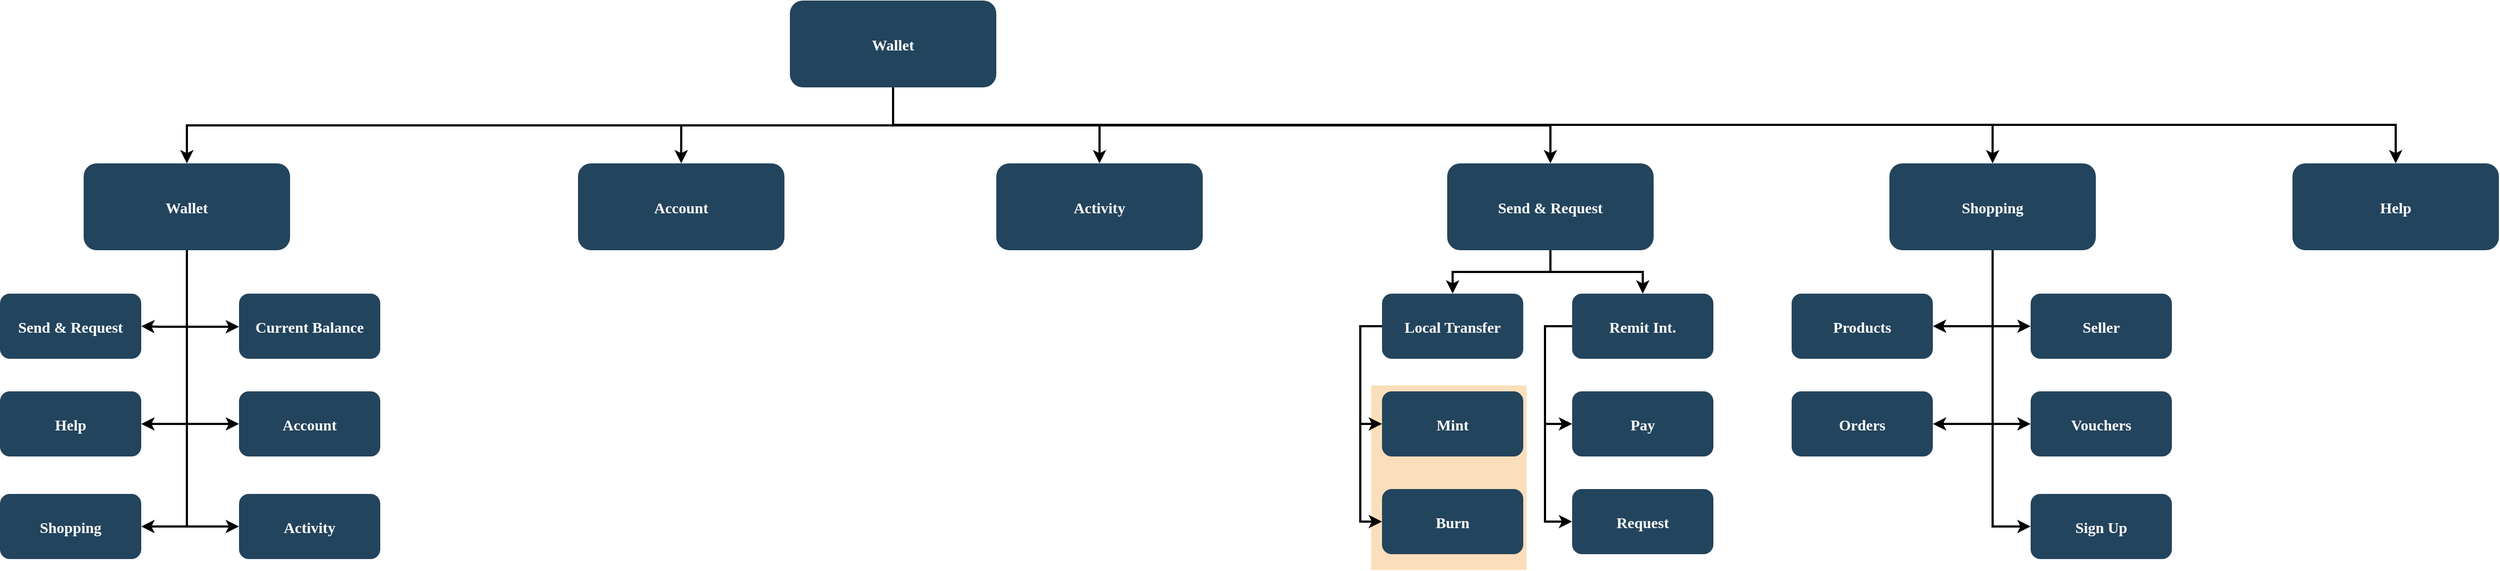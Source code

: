 <mxfile version="24.0.2" type="device">
  <diagram name="Page-1" id="2c0d36ab-eaac-3732-788b-9136903baeff">
    <mxGraphModel dx="1909" dy="1107" grid="1" gridSize="10" guides="1" tooltips="1" connect="1" arrows="1" fold="1" page="1" pageScale="1.5" pageWidth="1169" pageHeight="827" background="none" math="0" shadow="0">
      <root>
        <mxCell id="0" />
        <mxCell id="1" parent="0" />
        <mxCell id="121" value="" style="fillColor=#F2931E;strokeColor=none;opacity=30;" parent="1" vertex="1">
          <mxGeometry x="1292" y="540" width="143" height="170" as="geometry" />
        </mxCell>
        <mxCell id="F9kfvEHl7x21a3fqo9Ei-128" style="edgeStyle=orthogonalEdgeStyle;rounded=0;orthogonalLoop=1;jettySize=auto;html=1;entryX=0.5;entryY=0;entryDx=0;entryDy=0;strokeWidth=2;" parent="1" source="2" target="10" edge="1">
          <mxGeometry relative="1" as="geometry" />
        </mxCell>
        <mxCell id="F9kfvEHl7x21a3fqo9Ei-144" style="edgeStyle=orthogonalEdgeStyle;rounded=0;orthogonalLoop=1;jettySize=auto;html=1;strokeWidth=2;" parent="1" source="2" target="F9kfvEHl7x21a3fqo9Ei-132" edge="1">
          <mxGeometry relative="1" as="geometry">
            <Array as="points">
              <mxPoint x="852" y="300" />
              <mxPoint x="1864" y="300" />
            </Array>
          </mxGeometry>
        </mxCell>
        <mxCell id="F9kfvEHl7x21a3fqo9Ei-146" style="edgeStyle=orthogonalEdgeStyle;rounded=0;orthogonalLoop=1;jettySize=auto;html=1;strokeWidth=2;" parent="1" source="2" target="F9kfvEHl7x21a3fqo9Ei-145" edge="1">
          <mxGeometry relative="1" as="geometry">
            <Array as="points">
              <mxPoint x="852" y="300" />
              <mxPoint x="2235" y="300" />
            </Array>
          </mxGeometry>
        </mxCell>
        <mxCell id="2" value="Wallet" style="rounded=1;fillColor=#23445D;gradientColor=none;strokeColor=none;fontColor=#FFFFFF;fontStyle=1;fontFamily=Tahoma;fontSize=14" parent="1" vertex="1">
          <mxGeometry x="757" y="185.5" width="190" height="80" as="geometry" />
        </mxCell>
        <mxCell id="4" value="Send &amp; Request" style="rounded=1;fillColor=#23445D;gradientColor=none;strokeColor=none;fontColor=#FFFFFF;fontStyle=1;fontFamily=Tahoma;fontSize=14" parent="1" vertex="1">
          <mxGeometry x="1362.0" y="335.5" width="190" height="80" as="geometry" />
        </mxCell>
        <mxCell id="9" value="" style="edgeStyle=elbowEdgeStyle;elbow=vertical;strokeWidth=2;rounded=0" parent="1" source="2" target="4" edge="1">
          <mxGeometry x="337" y="215.5" width="100" height="100" as="geometry">
            <mxPoint x="337" y="315.5" as="sourcePoint" />
            <mxPoint x="437" y="215.5" as="targetPoint" />
          </mxGeometry>
        </mxCell>
        <mxCell id="10" value="Activity" style="rounded=1;fillColor=#23445D;gradientColor=none;strokeColor=none;fontColor=#FFFFFF;fontStyle=1;fontFamily=Tahoma;fontSize=14" parent="1" vertex="1">
          <mxGeometry x="947" y="335.5" width="190" height="80" as="geometry" />
        </mxCell>
        <mxCell id="12" value="Account" style="rounded=1;fillColor=#23445D;gradientColor=none;strokeColor=none;fontColor=#FFFFFF;fontStyle=1;fontFamily=Tahoma;fontSize=14" parent="1" vertex="1">
          <mxGeometry x="562.0" y="335.5" width="190" height="80" as="geometry" />
        </mxCell>
        <mxCell id="F9kfvEHl7x21a3fqo9Ei-124" style="edgeStyle=orthogonalEdgeStyle;rounded=0;orthogonalLoop=1;jettySize=auto;html=1;entryX=1;entryY=0.5;entryDx=0;entryDy=0;strokeWidth=2;" parent="1" source="13" target="15" edge="1">
          <mxGeometry relative="1" as="geometry">
            <Array as="points">
              <mxPoint x="202" y="486" />
              <mxPoint x="177" y="486" />
            </Array>
          </mxGeometry>
        </mxCell>
        <mxCell id="F9kfvEHl7x21a3fqo9Ei-127" style="edgeStyle=orthogonalEdgeStyle;rounded=0;orthogonalLoop=1;jettySize=auto;html=1;strokeWidth=2;" parent="1" source="13" target="14" edge="1">
          <mxGeometry relative="1" as="geometry">
            <Array as="points">
              <mxPoint x="202" y="486" />
            </Array>
          </mxGeometry>
        </mxCell>
        <mxCell id="13" value="Wallet" style="rounded=1;fillColor=#23445D;gradientColor=none;strokeColor=none;fontColor=#FFFFFF;fontStyle=1;fontFamily=Tahoma;fontSize=14" parent="1" vertex="1">
          <mxGeometry x="107" y="335.5" width="190" height="80" as="geometry" />
        </mxCell>
        <mxCell id="14" value="Current Balance" style="rounded=1;fillColor=#23445D;gradientColor=none;strokeColor=none;fontColor=#FFFFFF;fontStyle=1;fontFamily=Tahoma;fontSize=14" parent="1" vertex="1">
          <mxGeometry x="250" y="455.5" width="130" height="60" as="geometry" />
        </mxCell>
        <mxCell id="15" value="Send &amp; Request" style="rounded=1;fillColor=#23445D;gradientColor=none;strokeColor=none;fontColor=#FFFFFF;fontStyle=1;fontFamily=Tahoma;fontSize=14" parent="1" vertex="1">
          <mxGeometry x="30" y="455.5" width="130" height="60" as="geometry" />
        </mxCell>
        <mxCell id="16" value="Account" style="rounded=1;fillColor=#23445D;gradientColor=none;strokeColor=none;fontColor=#FFFFFF;fontStyle=1;fontFamily=Tahoma;fontSize=14" parent="1" vertex="1">
          <mxGeometry x="250" y="545.5" width="130" height="60" as="geometry" />
        </mxCell>
        <mxCell id="17" value="Activity" style="rounded=1;fillColor=#23445D;gradientColor=none;strokeColor=none;fontColor=#FFFFFF;fontStyle=1;fontFamily=Tahoma;fontSize=14" parent="1" vertex="1">
          <mxGeometry x="250" y="640" width="130" height="60" as="geometry" />
        </mxCell>
        <mxCell id="18" value="Shopping" style="rounded=1;fillColor=#23445D;gradientColor=none;strokeColor=none;fontColor=#FFFFFF;fontStyle=1;fontFamily=Tahoma;fontSize=14" parent="1" vertex="1">
          <mxGeometry x="30" y="640" width="130" height="60" as="geometry" />
        </mxCell>
        <mxCell id="19" value="Help" style="rounded=1;fillColor=#23445D;gradientColor=none;strokeColor=none;fontColor=#FFFFFF;fontStyle=1;fontFamily=Tahoma;fontSize=14" parent="1" vertex="1">
          <mxGeometry x="30" y="545.5" width="130" height="60" as="geometry" />
        </mxCell>
        <mxCell id="44" value="Local Transfer" style="rounded=1;fillColor=#23445D;gradientColor=none;strokeColor=none;fontColor=#FFFFFF;fontStyle=1;fontFamily=Tahoma;fontSize=14" parent="1" vertex="1">
          <mxGeometry x="1302" y="455.5" width="130" height="60" as="geometry" />
        </mxCell>
        <mxCell id="45" value="Mint" style="rounded=1;fillColor=#23445D;gradientColor=none;strokeColor=none;fontColor=#FFFFFF;fontStyle=1;fontFamily=Tahoma;fontSize=14" parent="1" vertex="1">
          <mxGeometry x="1302" y="545.5" width="130" height="60" as="geometry" />
        </mxCell>
        <mxCell id="46" value="Burn" style="rounded=1;fillColor=#23445D;gradientColor=none;strokeColor=none;fontColor=#FFFFFF;fontStyle=1;fontFamily=Tahoma;fontSize=14" parent="1" vertex="1">
          <mxGeometry x="1302" y="635.5" width="130" height="60" as="geometry" />
        </mxCell>
        <mxCell id="48" value="Remit Int." style="rounded=1;fillColor=#23445D;gradientColor=none;strokeColor=none;fontColor=#FFFFFF;fontStyle=1;fontFamily=Tahoma;fontSize=14" parent="1" vertex="1">
          <mxGeometry x="1477" y="455.5" width="130" height="60" as="geometry" />
        </mxCell>
        <mxCell id="49" value="Pay" style="rounded=1;fillColor=#23445D;gradientColor=none;strokeColor=none;fontColor=#FFFFFF;fontStyle=1;fontFamily=Tahoma;fontSize=14" parent="1" vertex="1">
          <mxGeometry x="1477" y="545.5" width="130" height="60" as="geometry" />
        </mxCell>
        <mxCell id="50" value="Request" style="rounded=1;fillColor=#23445D;gradientColor=none;strokeColor=none;fontColor=#FFFFFF;fontStyle=1;fontFamily=Tahoma;fontSize=14" parent="1" vertex="1">
          <mxGeometry x="1477" y="635.5" width="130" height="60" as="geometry" />
        </mxCell>
        <mxCell id="59" value="" style="edgeStyle=elbowEdgeStyle;elbow=vertical;strokeWidth=2;rounded=0" parent="1" source="2" target="12" edge="1">
          <mxGeometry x="347" y="225.5" width="100" height="100" as="geometry">
            <mxPoint x="862.0" y="275.5" as="sourcePoint" />
            <mxPoint x="1467.0" y="345.5" as="targetPoint" />
          </mxGeometry>
        </mxCell>
        <mxCell id="61" value="" style="edgeStyle=elbowEdgeStyle;elbow=vertical;strokeWidth=2;rounded=0" parent="1" source="2" target="13" edge="1">
          <mxGeometry x="-23" y="135.5" width="100" height="100" as="geometry">
            <mxPoint x="-23" y="235.5" as="sourcePoint" />
            <mxPoint x="77" y="135.5" as="targetPoint" />
          </mxGeometry>
        </mxCell>
        <mxCell id="64" value="" style="edgeStyle=elbowEdgeStyle;elbow=horizontal;strokeWidth=2;rounded=0" parent="1" source="13" target="16" edge="1">
          <mxGeometry x="-23" y="135.5" width="100" height="100" as="geometry">
            <mxPoint x="-23" y="235.5" as="sourcePoint" />
            <mxPoint x="77" y="135.5" as="targetPoint" />
            <Array as="points">
              <mxPoint x="202" y="435.5" />
            </Array>
          </mxGeometry>
        </mxCell>
        <mxCell id="65" value="" style="edgeStyle=elbowEdgeStyle;elbow=horizontal;strokeWidth=2;rounded=0" parent="1" source="13" target="17" edge="1">
          <mxGeometry x="-23" y="135.5" width="100" height="100" as="geometry">
            <mxPoint x="-23" y="235.5" as="sourcePoint" />
            <mxPoint x="77" y="135.5" as="targetPoint" />
            <Array as="points">
              <mxPoint x="202" y="475.5" />
            </Array>
          </mxGeometry>
        </mxCell>
        <mxCell id="66" value="" style="edgeStyle=elbowEdgeStyle;elbow=horizontal;strokeWidth=2;rounded=0" parent="1" source="13" target="18" edge="1">
          <mxGeometry x="-23" y="135.5" width="100" height="100" as="geometry">
            <mxPoint x="-23" y="235.5" as="sourcePoint" />
            <mxPoint x="77" y="135.5" as="targetPoint" />
            <Array as="points">
              <mxPoint x="202" y="525.5" />
            </Array>
          </mxGeometry>
        </mxCell>
        <mxCell id="67" value="" style="edgeStyle=elbowEdgeStyle;elbow=horizontal;strokeWidth=2;rounded=0" parent="1" source="13" target="19" edge="1">
          <mxGeometry x="-23" y="135.5" width="100" height="100" as="geometry">
            <mxPoint x="-23" y="235.5" as="sourcePoint" />
            <mxPoint x="77" y="135.5" as="targetPoint" />
            <Array as="points">
              <mxPoint x="202" y="575.5" />
            </Array>
          </mxGeometry>
        </mxCell>
        <mxCell id="84" value="" style="edgeStyle=elbowEdgeStyle;elbow=horizontal;strokeWidth=2;rounded=0;entryX=0;entryY=0.5;entryDx=0;entryDy=0;" parent="1" source="44" target="45" edge="1">
          <mxGeometry x="-23" y="135.5" width="100" height="100" as="geometry">
            <mxPoint x="62" y="235.5" as="sourcePoint" />
            <mxPoint x="162" y="135.5" as="targetPoint" />
            <Array as="points">
              <mxPoint x="1282" y="545.5" />
            </Array>
          </mxGeometry>
        </mxCell>
        <mxCell id="85" value="" style="edgeStyle=elbowEdgeStyle;elbow=horizontal;strokeWidth=2;rounded=0" parent="1" source="44" target="46" edge="1">
          <mxGeometry x="-23" y="135.5" width="100" height="100" as="geometry">
            <mxPoint x="62" y="235.5" as="sourcePoint" />
            <mxPoint x="162" y="135.5" as="targetPoint" />
            <Array as="points">
              <mxPoint x="1282" y="575.5" />
            </Array>
          </mxGeometry>
        </mxCell>
        <mxCell id="87" value="" style="edgeStyle=elbowEdgeStyle;elbow=horizontal;strokeWidth=2;rounded=0" parent="1" source="48" target="49" edge="1">
          <mxGeometry x="-23" y="135.5" width="100" height="100" as="geometry">
            <mxPoint x="62" y="235.5" as="sourcePoint" />
            <mxPoint x="162" y="135.5" as="targetPoint" />
            <Array as="points">
              <mxPoint x="1452" y="535.5" />
            </Array>
          </mxGeometry>
        </mxCell>
        <mxCell id="88" value="" style="edgeStyle=elbowEdgeStyle;elbow=horizontal;strokeWidth=2;rounded=0" parent="1" source="48" target="50" edge="1">
          <mxGeometry x="-23" y="135.5" width="100" height="100" as="geometry">
            <mxPoint x="62" y="235.5" as="sourcePoint" />
            <mxPoint x="162" y="135.5" as="targetPoint" />
            <Array as="points">
              <mxPoint x="1452" y="595.5" />
            </Array>
          </mxGeometry>
        </mxCell>
        <mxCell id="104" value="" style="edgeStyle=elbowEdgeStyle;elbow=vertical;strokeWidth=2;rounded=0" parent="1" source="4" target="48" edge="1">
          <mxGeometry x="-23" y="135.5" width="100" height="100" as="geometry">
            <mxPoint x="-23" y="235.5" as="sourcePoint" />
            <mxPoint x="77" y="135.5" as="targetPoint" />
          </mxGeometry>
        </mxCell>
        <mxCell id="105" value="" style="edgeStyle=elbowEdgeStyle;elbow=vertical;strokeWidth=2;rounded=0" parent="1" source="4" target="44" edge="1">
          <mxGeometry x="-23" y="135.5" width="100" height="100" as="geometry">
            <mxPoint x="-23" y="235.5" as="sourcePoint" />
            <mxPoint x="77" y="135.5" as="targetPoint" />
          </mxGeometry>
        </mxCell>
        <mxCell id="F9kfvEHl7x21a3fqo9Ei-139" style="edgeStyle=orthogonalEdgeStyle;rounded=0;orthogonalLoop=1;jettySize=auto;html=1;entryX=1;entryY=0.5;entryDx=0;entryDy=0;strokeWidth=2;" parent="1" source="F9kfvEHl7x21a3fqo9Ei-132" target="F9kfvEHl7x21a3fqo9Ei-134" edge="1">
          <mxGeometry relative="1" as="geometry" />
        </mxCell>
        <mxCell id="F9kfvEHl7x21a3fqo9Ei-140" style="edgeStyle=orthogonalEdgeStyle;rounded=0;orthogonalLoop=1;jettySize=auto;html=1;entryX=0;entryY=0.5;entryDx=0;entryDy=0;strokeWidth=2;" parent="1" source="F9kfvEHl7x21a3fqo9Ei-132" target="F9kfvEHl7x21a3fqo9Ei-133" edge="1">
          <mxGeometry relative="1" as="geometry" />
        </mxCell>
        <mxCell id="F9kfvEHl7x21a3fqo9Ei-141" style="edgeStyle=orthogonalEdgeStyle;rounded=0;orthogonalLoop=1;jettySize=auto;html=1;entryX=1;entryY=0.5;entryDx=0;entryDy=0;strokeWidth=2;" parent="1" source="F9kfvEHl7x21a3fqo9Ei-132" target="F9kfvEHl7x21a3fqo9Ei-138" edge="1">
          <mxGeometry relative="1" as="geometry" />
        </mxCell>
        <mxCell id="F9kfvEHl7x21a3fqo9Ei-142" style="edgeStyle=orthogonalEdgeStyle;rounded=0;orthogonalLoop=1;jettySize=auto;html=1;entryX=0;entryY=0.5;entryDx=0;entryDy=0;strokeWidth=2;" parent="1" source="F9kfvEHl7x21a3fqo9Ei-132" target="F9kfvEHl7x21a3fqo9Ei-135" edge="1">
          <mxGeometry relative="1" as="geometry" />
        </mxCell>
        <mxCell id="F9kfvEHl7x21a3fqo9Ei-143" style="edgeStyle=orthogonalEdgeStyle;rounded=0;orthogonalLoop=1;jettySize=auto;html=1;entryX=0;entryY=0.5;entryDx=0;entryDy=0;strokeWidth=2;" parent="1" source="F9kfvEHl7x21a3fqo9Ei-132" target="F9kfvEHl7x21a3fqo9Ei-136" edge="1">
          <mxGeometry relative="1" as="geometry" />
        </mxCell>
        <mxCell id="F9kfvEHl7x21a3fqo9Ei-132" value="Shopping" style="rounded=1;fillColor=#23445D;gradientColor=none;strokeColor=none;fontColor=#FFFFFF;fontStyle=1;fontFamily=Tahoma;fontSize=14" parent="1" vertex="1">
          <mxGeometry x="1769.0" y="335.5" width="190" height="80" as="geometry" />
        </mxCell>
        <mxCell id="F9kfvEHl7x21a3fqo9Ei-133" value="Seller" style="rounded=1;fillColor=#23445D;gradientColor=none;strokeColor=none;fontColor=#FFFFFF;fontStyle=1;fontFamily=Tahoma;fontSize=14" parent="1" vertex="1">
          <mxGeometry x="1899" y="455.5" width="130" height="60" as="geometry" />
        </mxCell>
        <mxCell id="F9kfvEHl7x21a3fqo9Ei-134" value="Products" style="rounded=1;fillColor=#23445D;gradientColor=none;strokeColor=none;fontColor=#FFFFFF;fontStyle=1;fontFamily=Tahoma;fontSize=14" parent="1" vertex="1">
          <mxGeometry x="1679" y="455.5" width="130" height="60" as="geometry" />
        </mxCell>
        <mxCell id="F9kfvEHl7x21a3fqo9Ei-135" value="Vouchers" style="rounded=1;fillColor=#23445D;gradientColor=none;strokeColor=none;fontColor=#FFFFFF;fontStyle=1;fontFamily=Tahoma;fontSize=14" parent="1" vertex="1">
          <mxGeometry x="1899" y="545.5" width="130" height="60" as="geometry" />
        </mxCell>
        <mxCell id="F9kfvEHl7x21a3fqo9Ei-136" value="Sign Up" style="rounded=1;fillColor=#23445D;gradientColor=none;strokeColor=none;fontColor=#FFFFFF;fontStyle=1;fontFamily=Tahoma;fontSize=14" parent="1" vertex="1">
          <mxGeometry x="1899" y="640" width="130" height="60" as="geometry" />
        </mxCell>
        <mxCell id="F9kfvEHl7x21a3fqo9Ei-138" value="Orders" style="rounded=1;fillColor=#23445D;gradientColor=none;strokeColor=none;fontColor=#FFFFFF;fontStyle=1;fontFamily=Tahoma;fontSize=14" parent="1" vertex="1">
          <mxGeometry x="1679" y="545.5" width="130" height="60" as="geometry" />
        </mxCell>
        <mxCell id="F9kfvEHl7x21a3fqo9Ei-145" value="Help" style="rounded=1;fillColor=#23445D;gradientColor=none;strokeColor=none;fontColor=#FFFFFF;fontStyle=1;fontFamily=Tahoma;fontSize=14" parent="1" vertex="1">
          <mxGeometry x="2140" y="335.5" width="190" height="80" as="geometry" />
        </mxCell>
      </root>
    </mxGraphModel>
  </diagram>
</mxfile>
